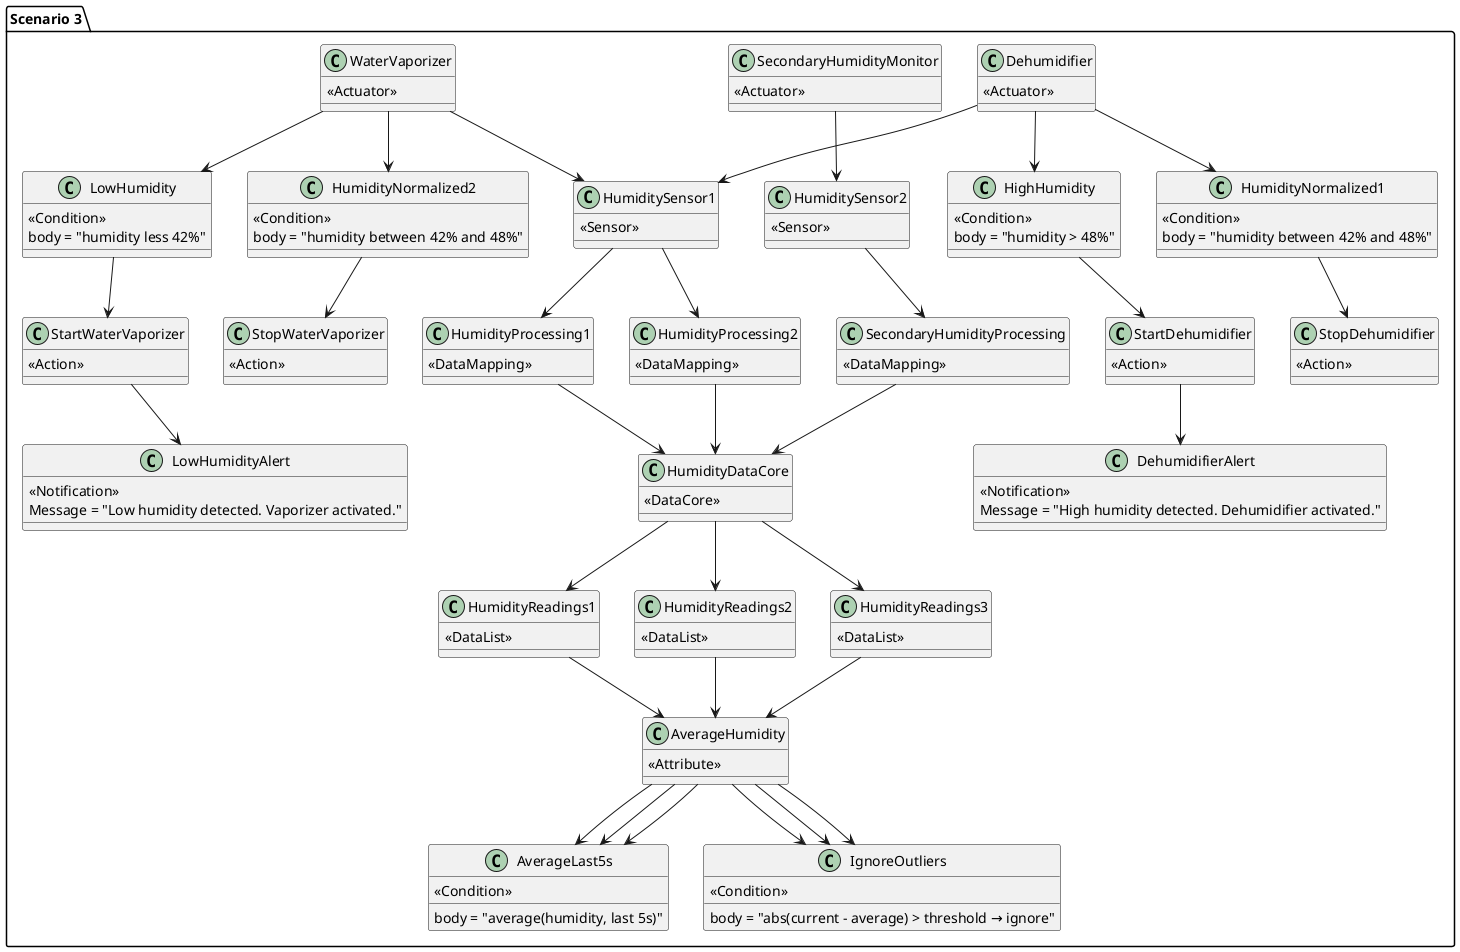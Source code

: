 @startuml Scenario3

package "Scenario 3" {

  class "Dehumidifier" {
    <<Actuator>>
  }
  class "WaterVaporizer" {
    <<Actuator>>
  }
  class "SecondaryHumidityMonitor" {
    <<Actuator>>
  }

  class "HumiditySensor1" {
    <<Sensor>>
  }
  class "HumiditySensor2" {
    <<Sensor>>
  }

  class "HumidityProcessing1" {
    <<DataMapping>>
  }
  class "HumidityProcessing2" {
    <<DataMapping>>
  }
  class "SecondaryHumidityProcessing" {
    <<DataMapping>>
  }

  class "HumidityDataCore" {
    <<DataCore>>
  }

  class "HumidityReadings1" {
    <<DataList>>
  }
  class "HumidityReadings2" {
    <<DataList>>
  }
  class "HumidityReadings3" {
    <<DataList>>
  }

  class "AverageHumidity" {
    <<Attribute>>
  }

  class "AverageLast5s" {
    <<Condition>>
    body = "average(humidity, last 5s)"
  }

  class "IgnoreOutliers" {
    <<Condition>>
    body = "abs(current - average) > threshold → ignore"
  }

  class "HighHumidity" {
    <<Condition>>
    body = "humidity > 48%"
  }

  class "HumidityNormalized1" as HumNorm1 {
    <<Condition>>
    body = "humidity between 42% and 48%"
  }

  class "LowHumidity" {
    <<Condition>>
    body = "humidity less 42%"
  }

  class "HumidityNormalized2" as HumNorm2 {
    <<Condition>>
    body = "humidity between 42% and 48%"
  }

  class "StartDehumidifier" {
    <<Action>>
  }

  class "StopDehumidifier" {
    <<Action>>
  }

  class "StartWaterVaporizer" {
    <<Action>>
  }

  class "StopWaterVaporizer" {
    <<Action>>
  }

  class "DehumidifierAlert" {
    <<Notification>>
    Message = "High humidity detected. Dehumidifier activated."
  }

  class "LowHumidityAlert" {
    <<Notification>>
    Message = "Low humidity detected. Vaporizer activated."
  }

  ' Ligação Dehumidifier
  "Dehumidifier" --> "HumiditySensor1"
  "HumiditySensor1" --> "HumidityProcessing1"
  "HumidityProcessing1" --> "HumidityDataCore"
  "HumidityDataCore" --> "HumidityReadings1"
  "HumidityReadings1" --> "AverageHumidity"
  "AverageHumidity" --> "AverageLast5s"
  "AverageHumidity" --> "IgnoreOutliers"

  "Dehumidifier" --> "HighHumidity"
  "HighHumidity" --> "StartDehumidifier"
  "StartDehumidifier" --> "DehumidifierAlert"

  "Dehumidifier" --> HumNorm1
  HumNorm1 --> "StopDehumidifier"

  ' Ligação WaterVaporizer
  "WaterVaporizer" --> "HumiditySensor1"
  "HumiditySensor1" --> "HumidityProcessing2"
  "HumidityProcessing2" --> "HumidityDataCore"
  "HumidityDataCore" --> "HumidityReadings2"
  "HumidityReadings2" --> "AverageHumidity"
  "AverageHumidity" --> "AverageLast5s"
  "AverageHumidity" --> "IgnoreOutliers"

  "WaterVaporizer" --> "LowHumidity"
  "LowHumidity" --> "StartWaterVaporizer"
  "StartWaterVaporizer" --> "LowHumidityAlert"

  "WaterVaporizer" --> HumNorm2
  HumNorm2 --> "StopWaterVaporizer"

  ' Ligação SecondaryHumidityMonitor
  "SecondaryHumidityMonitor" --> "HumiditySensor2"
  "HumiditySensor2" --> "SecondaryHumidityProcessing"
  "SecondaryHumidityProcessing" --> "HumidityDataCore"
  "HumidityDataCore" --> "HumidityReadings3"
  "HumidityReadings3" --> "AverageHumidity"
  "AverageHumidity" --> "AverageLast5s"
  "AverageHumidity" --> "IgnoreOutliers"

}

@enduml
